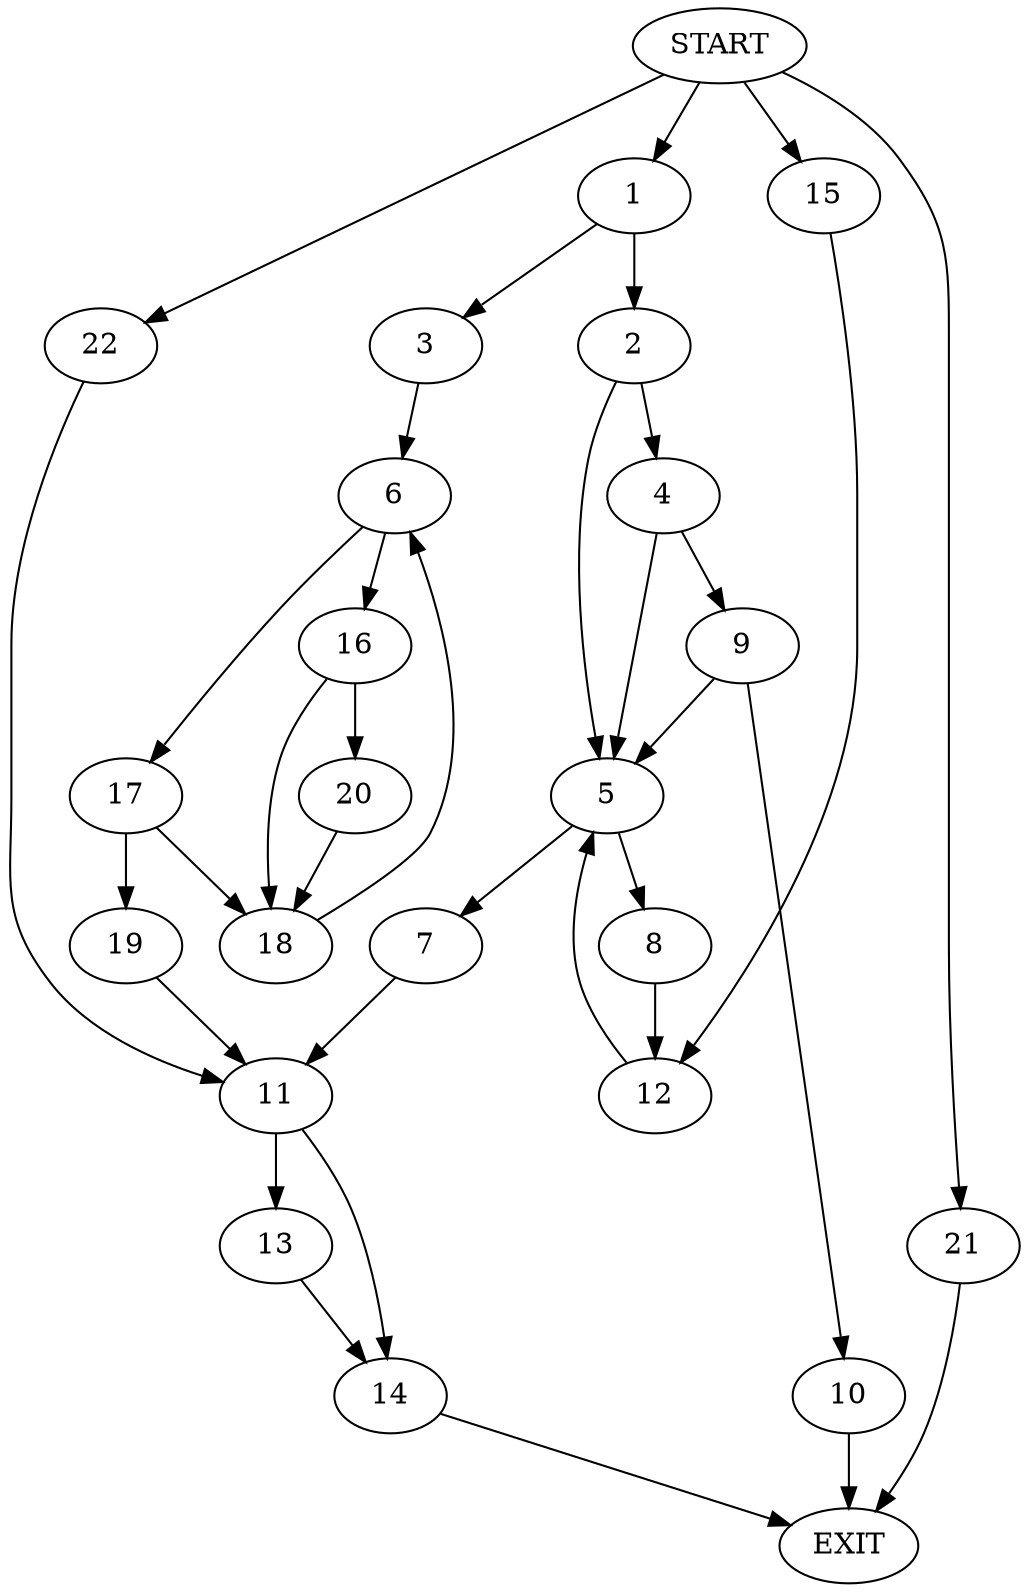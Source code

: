 digraph {
0 [label="START"]
23 [label="EXIT"]
0 -> 1
1 -> 2
1 -> 3
2 -> 4
2 -> 5
3 -> 6
5 -> 7
5 -> 8
4 -> 9
4 -> 5
9 -> 5
9 -> 10
10 -> 23
7 -> 11
8 -> 12
11 -> 13
11 -> 14
12 -> 5
0 -> 15
15 -> 12
6 -> 16
6 -> 17
17 -> 18
17 -> 19
16 -> 20
16 -> 18
19 -> 11
18 -> 6
20 -> 18
0 -> 21
21 -> 23
0 -> 22
22 -> 11
13 -> 14
14 -> 23
}
